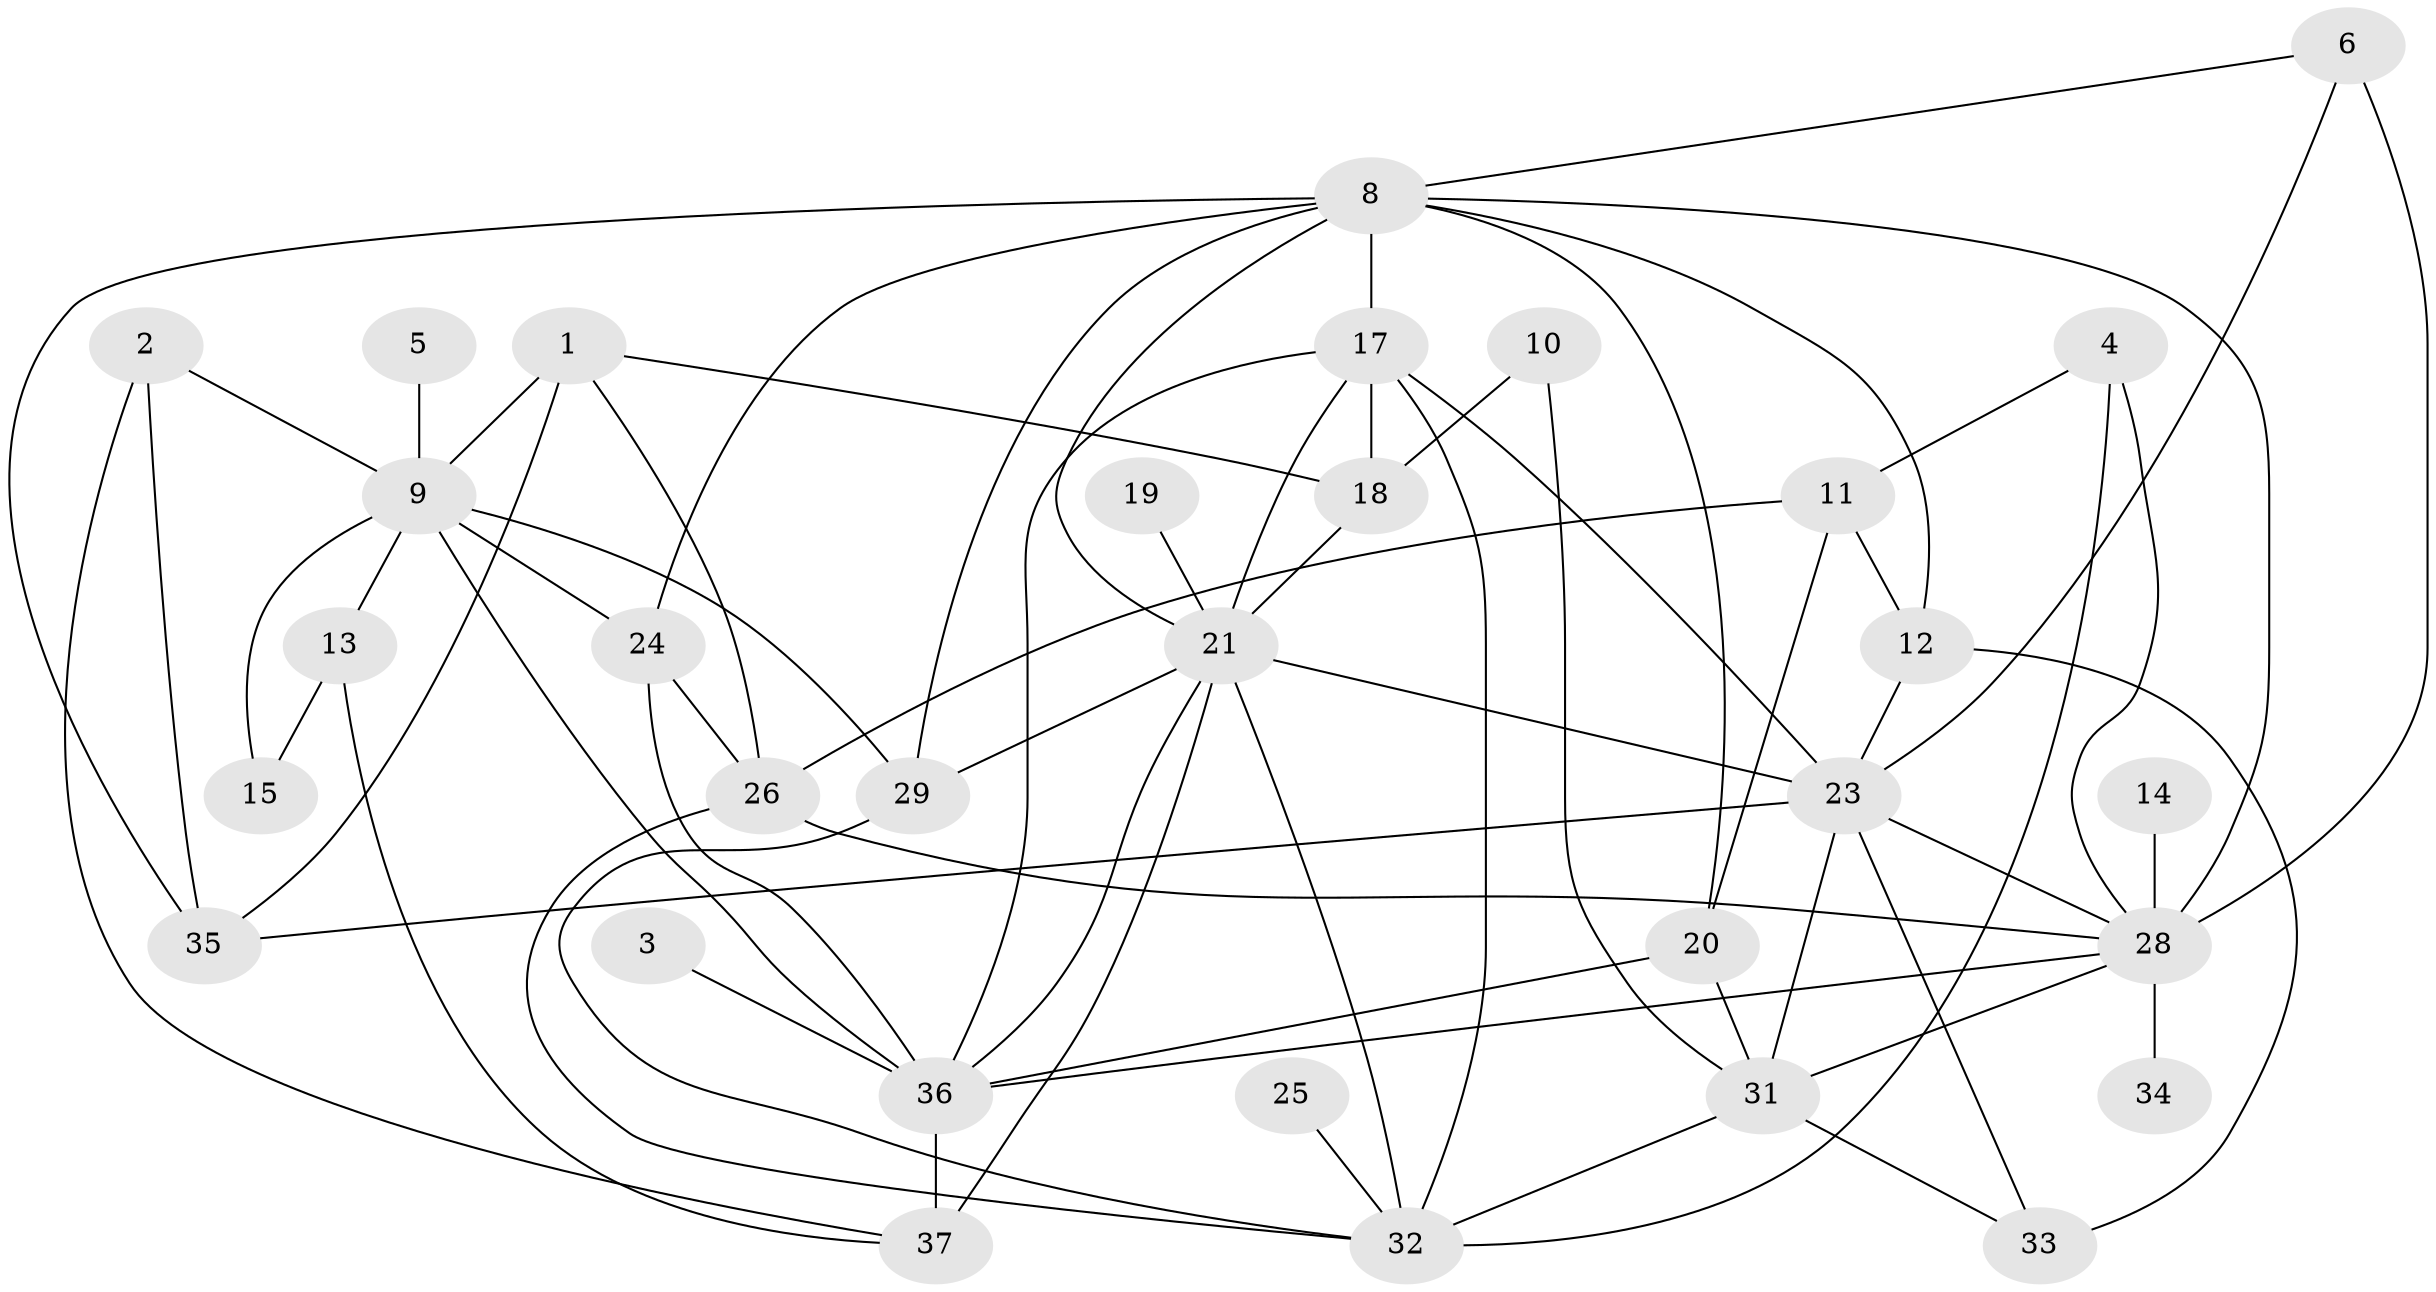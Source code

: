 // original degree distribution, {2: 0.17567567567567569, 6: 0.04054054054054054, 4: 0.22972972972972974, 5: 0.06756756756756757, 3: 0.25675675675675674, 8: 0.013513513513513514, 1: 0.14864864864864866, 0: 0.05405405405405406, 7: 0.013513513513513514}
// Generated by graph-tools (version 1.1) at 2025/49/03/09/25 03:49:03]
// undirected, 32 vertices, 68 edges
graph export_dot {
graph [start="1"]
  node [color=gray90,style=filled];
  1;
  2;
  3;
  4;
  5;
  6;
  8;
  9;
  10;
  11;
  12;
  13;
  14;
  15;
  17;
  18;
  19;
  20;
  21;
  23;
  24;
  25;
  26;
  28;
  29;
  31;
  32;
  33;
  34;
  35;
  36;
  37;
  1 -- 9 [weight=1.0];
  1 -- 18 [weight=1.0];
  1 -- 26 [weight=1.0];
  1 -- 35 [weight=1.0];
  2 -- 9 [weight=1.0];
  2 -- 35 [weight=1.0];
  2 -- 37 [weight=1.0];
  3 -- 36 [weight=1.0];
  4 -- 11 [weight=1.0];
  4 -- 28 [weight=1.0];
  4 -- 32 [weight=1.0];
  5 -- 9 [weight=1.0];
  6 -- 8 [weight=1.0];
  6 -- 23 [weight=1.0];
  6 -- 28 [weight=1.0];
  8 -- 12 [weight=1.0];
  8 -- 17 [weight=1.0];
  8 -- 20 [weight=1.0];
  8 -- 21 [weight=1.0];
  8 -- 24 [weight=1.0];
  8 -- 28 [weight=2.0];
  8 -- 29 [weight=2.0];
  8 -- 35 [weight=1.0];
  9 -- 13 [weight=1.0];
  9 -- 15 [weight=1.0];
  9 -- 24 [weight=1.0];
  9 -- 29 [weight=2.0];
  9 -- 36 [weight=1.0];
  10 -- 18 [weight=1.0];
  10 -- 31 [weight=1.0];
  11 -- 12 [weight=1.0];
  11 -- 20 [weight=1.0];
  11 -- 26 [weight=1.0];
  12 -- 23 [weight=1.0];
  12 -- 33 [weight=1.0];
  13 -- 15 [weight=1.0];
  13 -- 37 [weight=1.0];
  14 -- 28 [weight=1.0];
  17 -- 18 [weight=1.0];
  17 -- 21 [weight=1.0];
  17 -- 23 [weight=1.0];
  17 -- 32 [weight=1.0];
  17 -- 36 [weight=1.0];
  18 -- 21 [weight=1.0];
  19 -- 21 [weight=1.0];
  20 -- 31 [weight=1.0];
  20 -- 36 [weight=1.0];
  21 -- 23 [weight=1.0];
  21 -- 29 [weight=1.0];
  21 -- 32 [weight=1.0];
  21 -- 36 [weight=1.0];
  21 -- 37 [weight=1.0];
  23 -- 28 [weight=1.0];
  23 -- 31 [weight=1.0];
  23 -- 33 [weight=1.0];
  23 -- 35 [weight=1.0];
  24 -- 26 [weight=1.0];
  24 -- 36 [weight=1.0];
  25 -- 32 [weight=1.0];
  26 -- 28 [weight=1.0];
  26 -- 32 [weight=1.0];
  28 -- 31 [weight=1.0];
  28 -- 34 [weight=1.0];
  28 -- 36 [weight=1.0];
  29 -- 32 [weight=1.0];
  31 -- 32 [weight=1.0];
  31 -- 33 [weight=1.0];
  36 -- 37 [weight=2.0];
}
